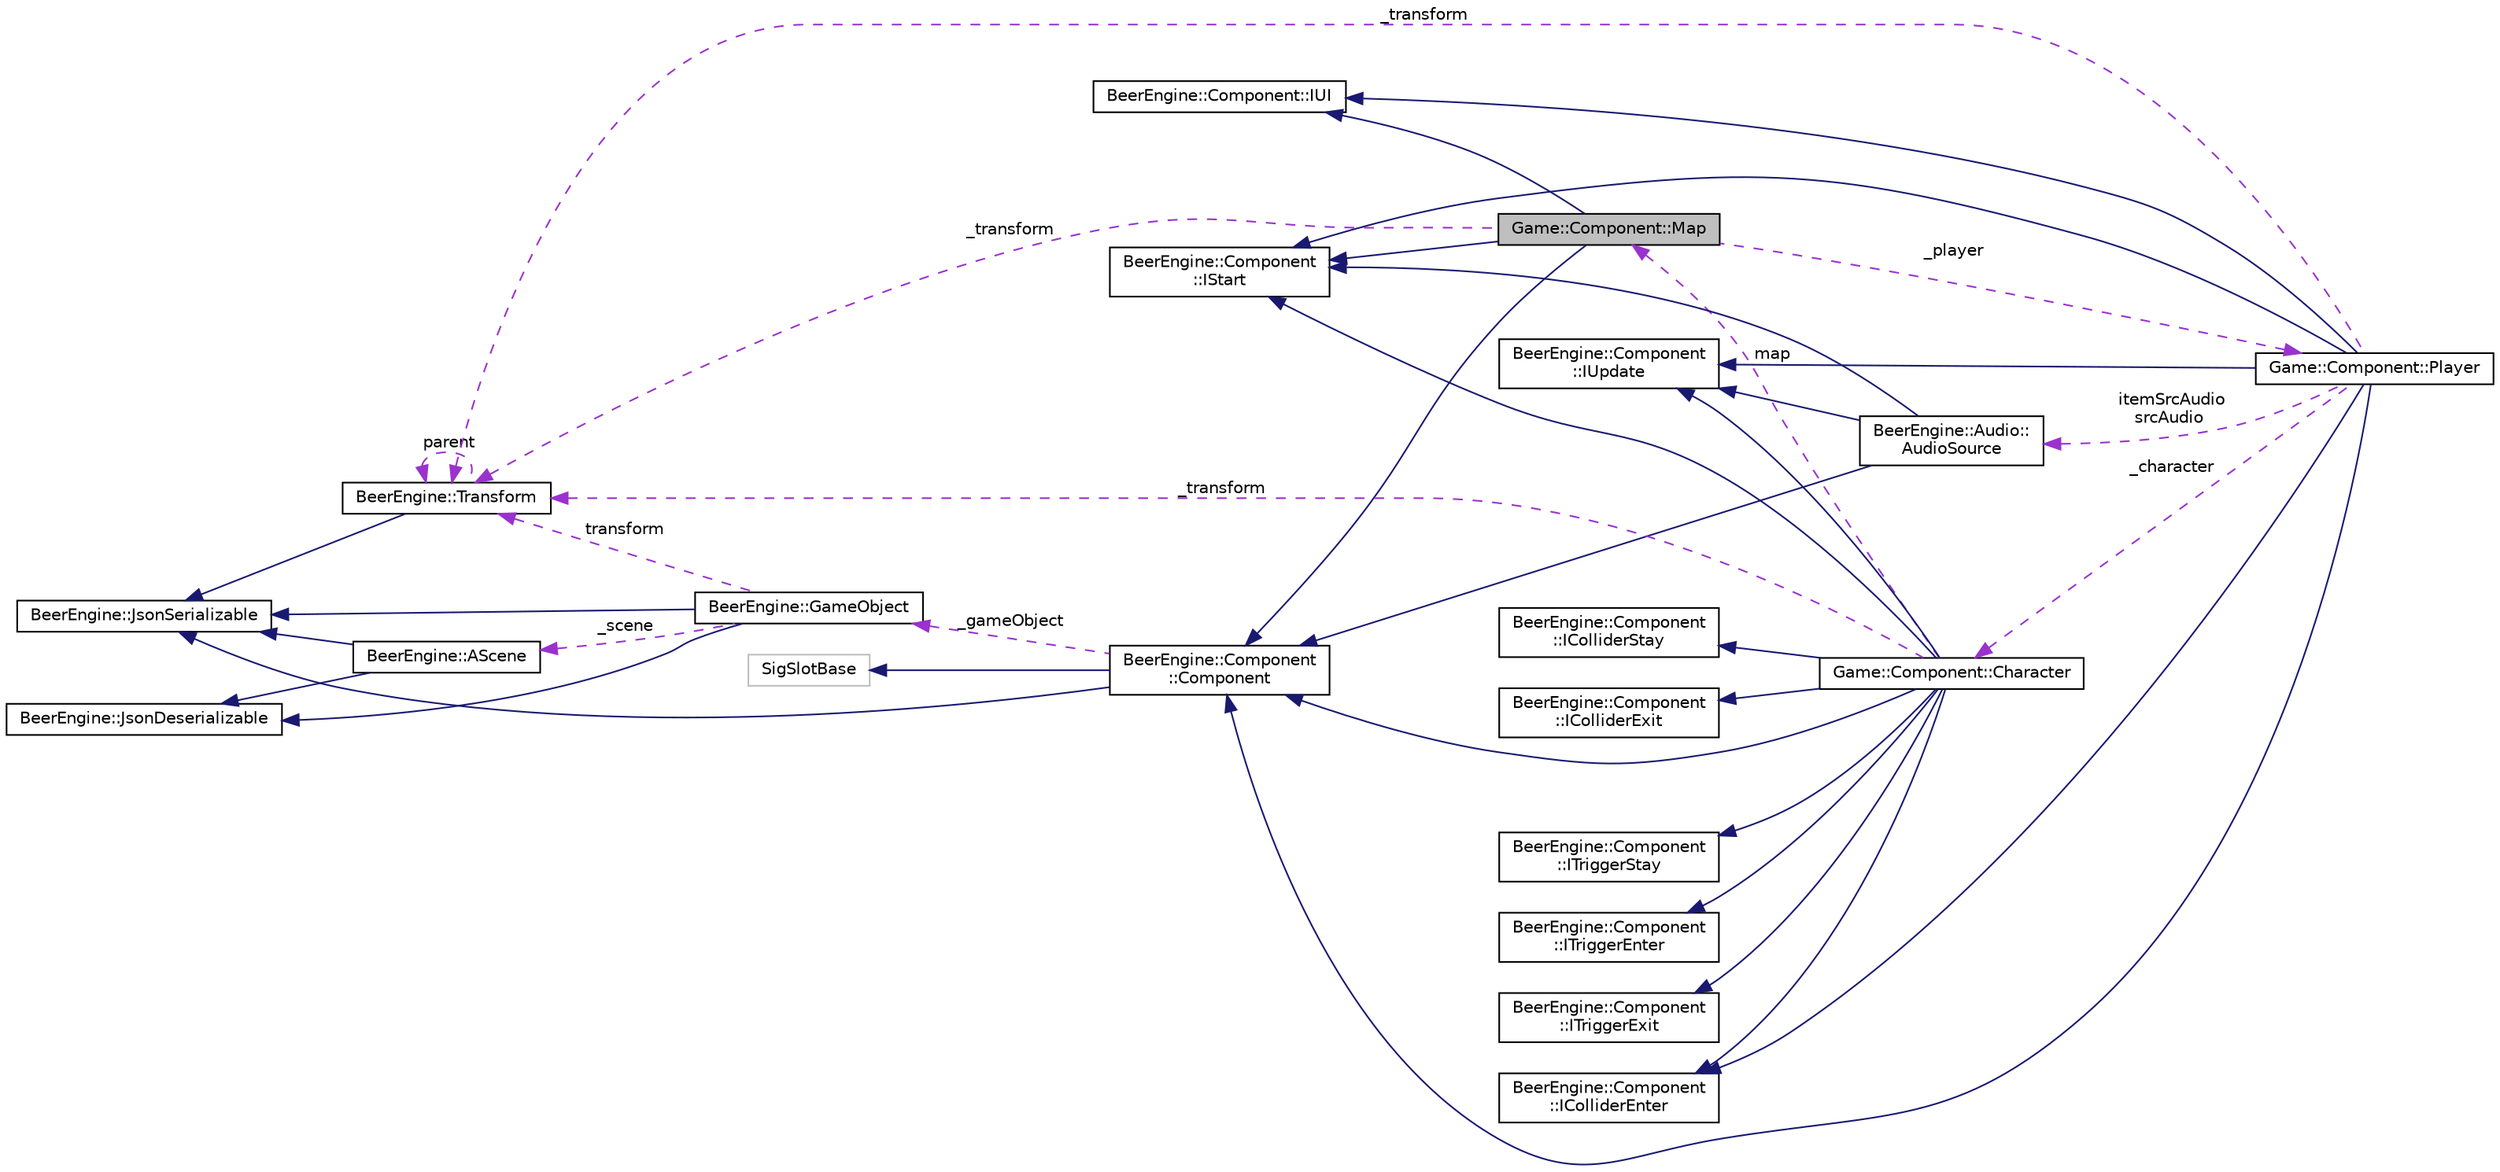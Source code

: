 digraph "Game::Component::Map"
{
  edge [fontname="Helvetica",fontsize="10",labelfontname="Helvetica",labelfontsize="10"];
  node [fontname="Helvetica",fontsize="10",shape=record];
  rankdir="LR";
  Node6 [label="Game::Component::Map",height=0.2,width=0.4,color="black", fillcolor="grey75", style="filled", fontcolor="black"];
  Node7 -> Node6 [dir="back",color="midnightblue",fontsize="10",style="solid",fontname="Helvetica"];
  Node7 [label="BeerEngine::Component\l::Component",height=0.2,width=0.4,color="black", fillcolor="white", style="filled",URL="$class_beer_engine_1_1_component_1_1_component.html"];
  Node8 -> Node7 [dir="back",color="midnightblue",fontsize="10",style="solid",fontname="Helvetica"];
  Node8 [label="BeerEngine::JsonSerializable",height=0.2,width=0.4,color="black", fillcolor="white", style="filled",URL="$class_beer_engine_1_1_json_serializable.html"];
  Node9 -> Node7 [dir="back",color="midnightblue",fontsize="10",style="solid",fontname="Helvetica"];
  Node9 [label="SigSlotBase",height=0.2,width=0.4,color="grey75", fillcolor="white", style="filled"];
  Node10 -> Node7 [dir="back",color="darkorchid3",fontsize="10",style="dashed",label=" _gameObject" ,fontname="Helvetica"];
  Node10 [label="BeerEngine::GameObject",height=0.2,width=0.4,color="black", fillcolor="white", style="filled",URL="$class_beer_engine_1_1_game_object.html"];
  Node8 -> Node10 [dir="back",color="midnightblue",fontsize="10",style="solid",fontname="Helvetica"];
  Node11 -> Node10 [dir="back",color="midnightblue",fontsize="10",style="solid",fontname="Helvetica"];
  Node11 [label="BeerEngine::JsonDeserializable",height=0.2,width=0.4,color="black", fillcolor="white", style="filled",URL="$class_beer_engine_1_1_json_deserializable.html"];
  Node12 -> Node10 [dir="back",color="darkorchid3",fontsize="10",style="dashed",label=" transform" ,fontname="Helvetica"];
  Node12 [label="BeerEngine::Transform",height=0.2,width=0.4,color="black", fillcolor="white", style="filled",URL="$class_beer_engine_1_1_transform.html",tooltip="classe representant la transformation d&#39;un object, position, rotation... "];
  Node8 -> Node12 [dir="back",color="midnightblue",fontsize="10",style="solid",fontname="Helvetica"];
  Node12 -> Node12 [dir="back",color="darkorchid3",fontsize="10",style="dashed",label=" parent" ,fontname="Helvetica"];
  Node13 -> Node10 [dir="back",color="darkorchid3",fontsize="10",style="dashed",label=" _scene" ,fontname="Helvetica"];
  Node13 [label="BeerEngine::AScene",height=0.2,width=0.4,color="black", fillcolor="white", style="filled",URL="$class_beer_engine_1_1_a_scene.html"];
  Node8 -> Node13 [dir="back",color="midnightblue",fontsize="10",style="solid",fontname="Helvetica"];
  Node11 -> Node13 [dir="back",color="midnightblue",fontsize="10",style="solid",fontname="Helvetica"];
  Node14 -> Node6 [dir="back",color="midnightblue",fontsize="10",style="solid",fontname="Helvetica"];
  Node14 [label="BeerEngine::Component\l::IStart",height=0.2,width=0.4,color="black", fillcolor="white", style="filled",URL="$class_beer_engine_1_1_component_1_1_i_start.html"];
  Node15 -> Node6 [dir="back",color="midnightblue",fontsize="10",style="solid",fontname="Helvetica"];
  Node15 [label="BeerEngine::Component::IUI",height=0.2,width=0.4,color="black", fillcolor="white", style="filled",URL="$class_beer_engine_1_1_component_1_1_i_u_i.html"];
  Node12 -> Node6 [dir="back",color="darkorchid3",fontsize="10",style="dashed",label=" _transform" ,fontname="Helvetica"];
  Node16 -> Node6 [dir="back",color="darkorchid3",fontsize="10",style="dashed",label=" _player" ,fontname="Helvetica"];
  Node16 [label="Game::Component::Player",height=0.2,width=0.4,color="black", fillcolor="white", style="filled",URL="$class_game_1_1_component_1_1_player.html"];
  Node7 -> Node16 [dir="back",color="midnightblue",fontsize="10",style="solid",fontname="Helvetica"];
  Node14 -> Node16 [dir="back",color="midnightblue",fontsize="10",style="solid",fontname="Helvetica"];
  Node17 -> Node16 [dir="back",color="midnightblue",fontsize="10",style="solid",fontname="Helvetica"];
  Node17 [label="BeerEngine::Component\l::IUpdate",height=0.2,width=0.4,color="black", fillcolor="white", style="filled",URL="$class_beer_engine_1_1_component_1_1_i_update.html"];
  Node15 -> Node16 [dir="back",color="midnightblue",fontsize="10",style="solid",fontname="Helvetica"];
  Node18 -> Node16 [dir="back",color="midnightblue",fontsize="10",style="solid",fontname="Helvetica"];
  Node18 [label="BeerEngine::Component\l::IColliderEnter",height=0.2,width=0.4,color="black", fillcolor="white", style="filled",URL="$class_beer_engine_1_1_component_1_1_i_collider_enter.html"];
  Node19 -> Node16 [dir="back",color="darkorchid3",fontsize="10",style="dashed",label=" _character" ,fontname="Helvetica"];
  Node19 [label="Game::Component::Character",height=0.2,width=0.4,color="black", fillcolor="white", style="filled",URL="$class_game_1_1_component_1_1_character.html"];
  Node7 -> Node19 [dir="back",color="midnightblue",fontsize="10",style="solid",fontname="Helvetica"];
  Node14 -> Node19 [dir="back",color="midnightblue",fontsize="10",style="solid",fontname="Helvetica"];
  Node17 -> Node19 [dir="back",color="midnightblue",fontsize="10",style="solid",fontname="Helvetica"];
  Node20 -> Node19 [dir="back",color="midnightblue",fontsize="10",style="solid",fontname="Helvetica"];
  Node20 [label="BeerEngine::Component\l::ITriggerStay",height=0.2,width=0.4,color="black", fillcolor="white", style="filled",URL="$class_beer_engine_1_1_component_1_1_i_trigger_stay.html"];
  Node21 -> Node19 [dir="back",color="midnightblue",fontsize="10",style="solid",fontname="Helvetica"];
  Node21 [label="BeerEngine::Component\l::ITriggerEnter",height=0.2,width=0.4,color="black", fillcolor="white", style="filled",URL="$class_beer_engine_1_1_component_1_1_i_trigger_enter.html"];
  Node22 -> Node19 [dir="back",color="midnightblue",fontsize="10",style="solid",fontname="Helvetica"];
  Node22 [label="BeerEngine::Component\l::ITriggerExit",height=0.2,width=0.4,color="black", fillcolor="white", style="filled",URL="$class_beer_engine_1_1_component_1_1_i_trigger_exit.html"];
  Node23 -> Node19 [dir="back",color="midnightblue",fontsize="10",style="solid",fontname="Helvetica"];
  Node23 [label="BeerEngine::Component\l::IColliderStay",height=0.2,width=0.4,color="black", fillcolor="white", style="filled",URL="$class_beer_engine_1_1_component_1_1_i_collider_stay.html"];
  Node18 -> Node19 [dir="back",color="midnightblue",fontsize="10",style="solid",fontname="Helvetica"];
  Node24 -> Node19 [dir="back",color="midnightblue",fontsize="10",style="solid",fontname="Helvetica"];
  Node24 [label="BeerEngine::Component\l::IColliderExit",height=0.2,width=0.4,color="black", fillcolor="white", style="filled",URL="$class_beer_engine_1_1_component_1_1_i_collider_exit.html"];
  Node12 -> Node19 [dir="back",color="darkorchid3",fontsize="10",style="dashed",label=" _transform" ,fontname="Helvetica"];
  Node6 -> Node19 [dir="back",color="darkorchid3",fontsize="10",style="dashed",label=" map" ,fontname="Helvetica"];
  Node12 -> Node16 [dir="back",color="darkorchid3",fontsize="10",style="dashed",label=" _transform" ,fontname="Helvetica"];
  Node25 -> Node16 [dir="back",color="darkorchid3",fontsize="10",style="dashed",label=" itemSrcAudio\nsrcAudio" ,fontname="Helvetica"];
  Node25 [label="BeerEngine::Audio::\lAudioSource",height=0.2,width=0.4,color="black", fillcolor="white", style="filled",URL="$class_beer_engine_1_1_audio_1_1_audio_source.html"];
  Node7 -> Node25 [dir="back",color="midnightblue",fontsize="10",style="solid",fontname="Helvetica"];
  Node14 -> Node25 [dir="back",color="midnightblue",fontsize="10",style="solid",fontname="Helvetica"];
  Node17 -> Node25 [dir="back",color="midnightblue",fontsize="10",style="solid",fontname="Helvetica"];
}
